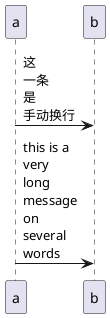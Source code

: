 @startuml

' 你可以通过手动在文本中添加\n使长文本换行。
' 或者使用maxMessageSize设置（此方式暂不支持中文换行）:

skinparam maxMessageSize 50
participant a
participant b
a -> b :这\n一条\n是\n手动换行
a -> b :this is a very long message on several words
@enduml
